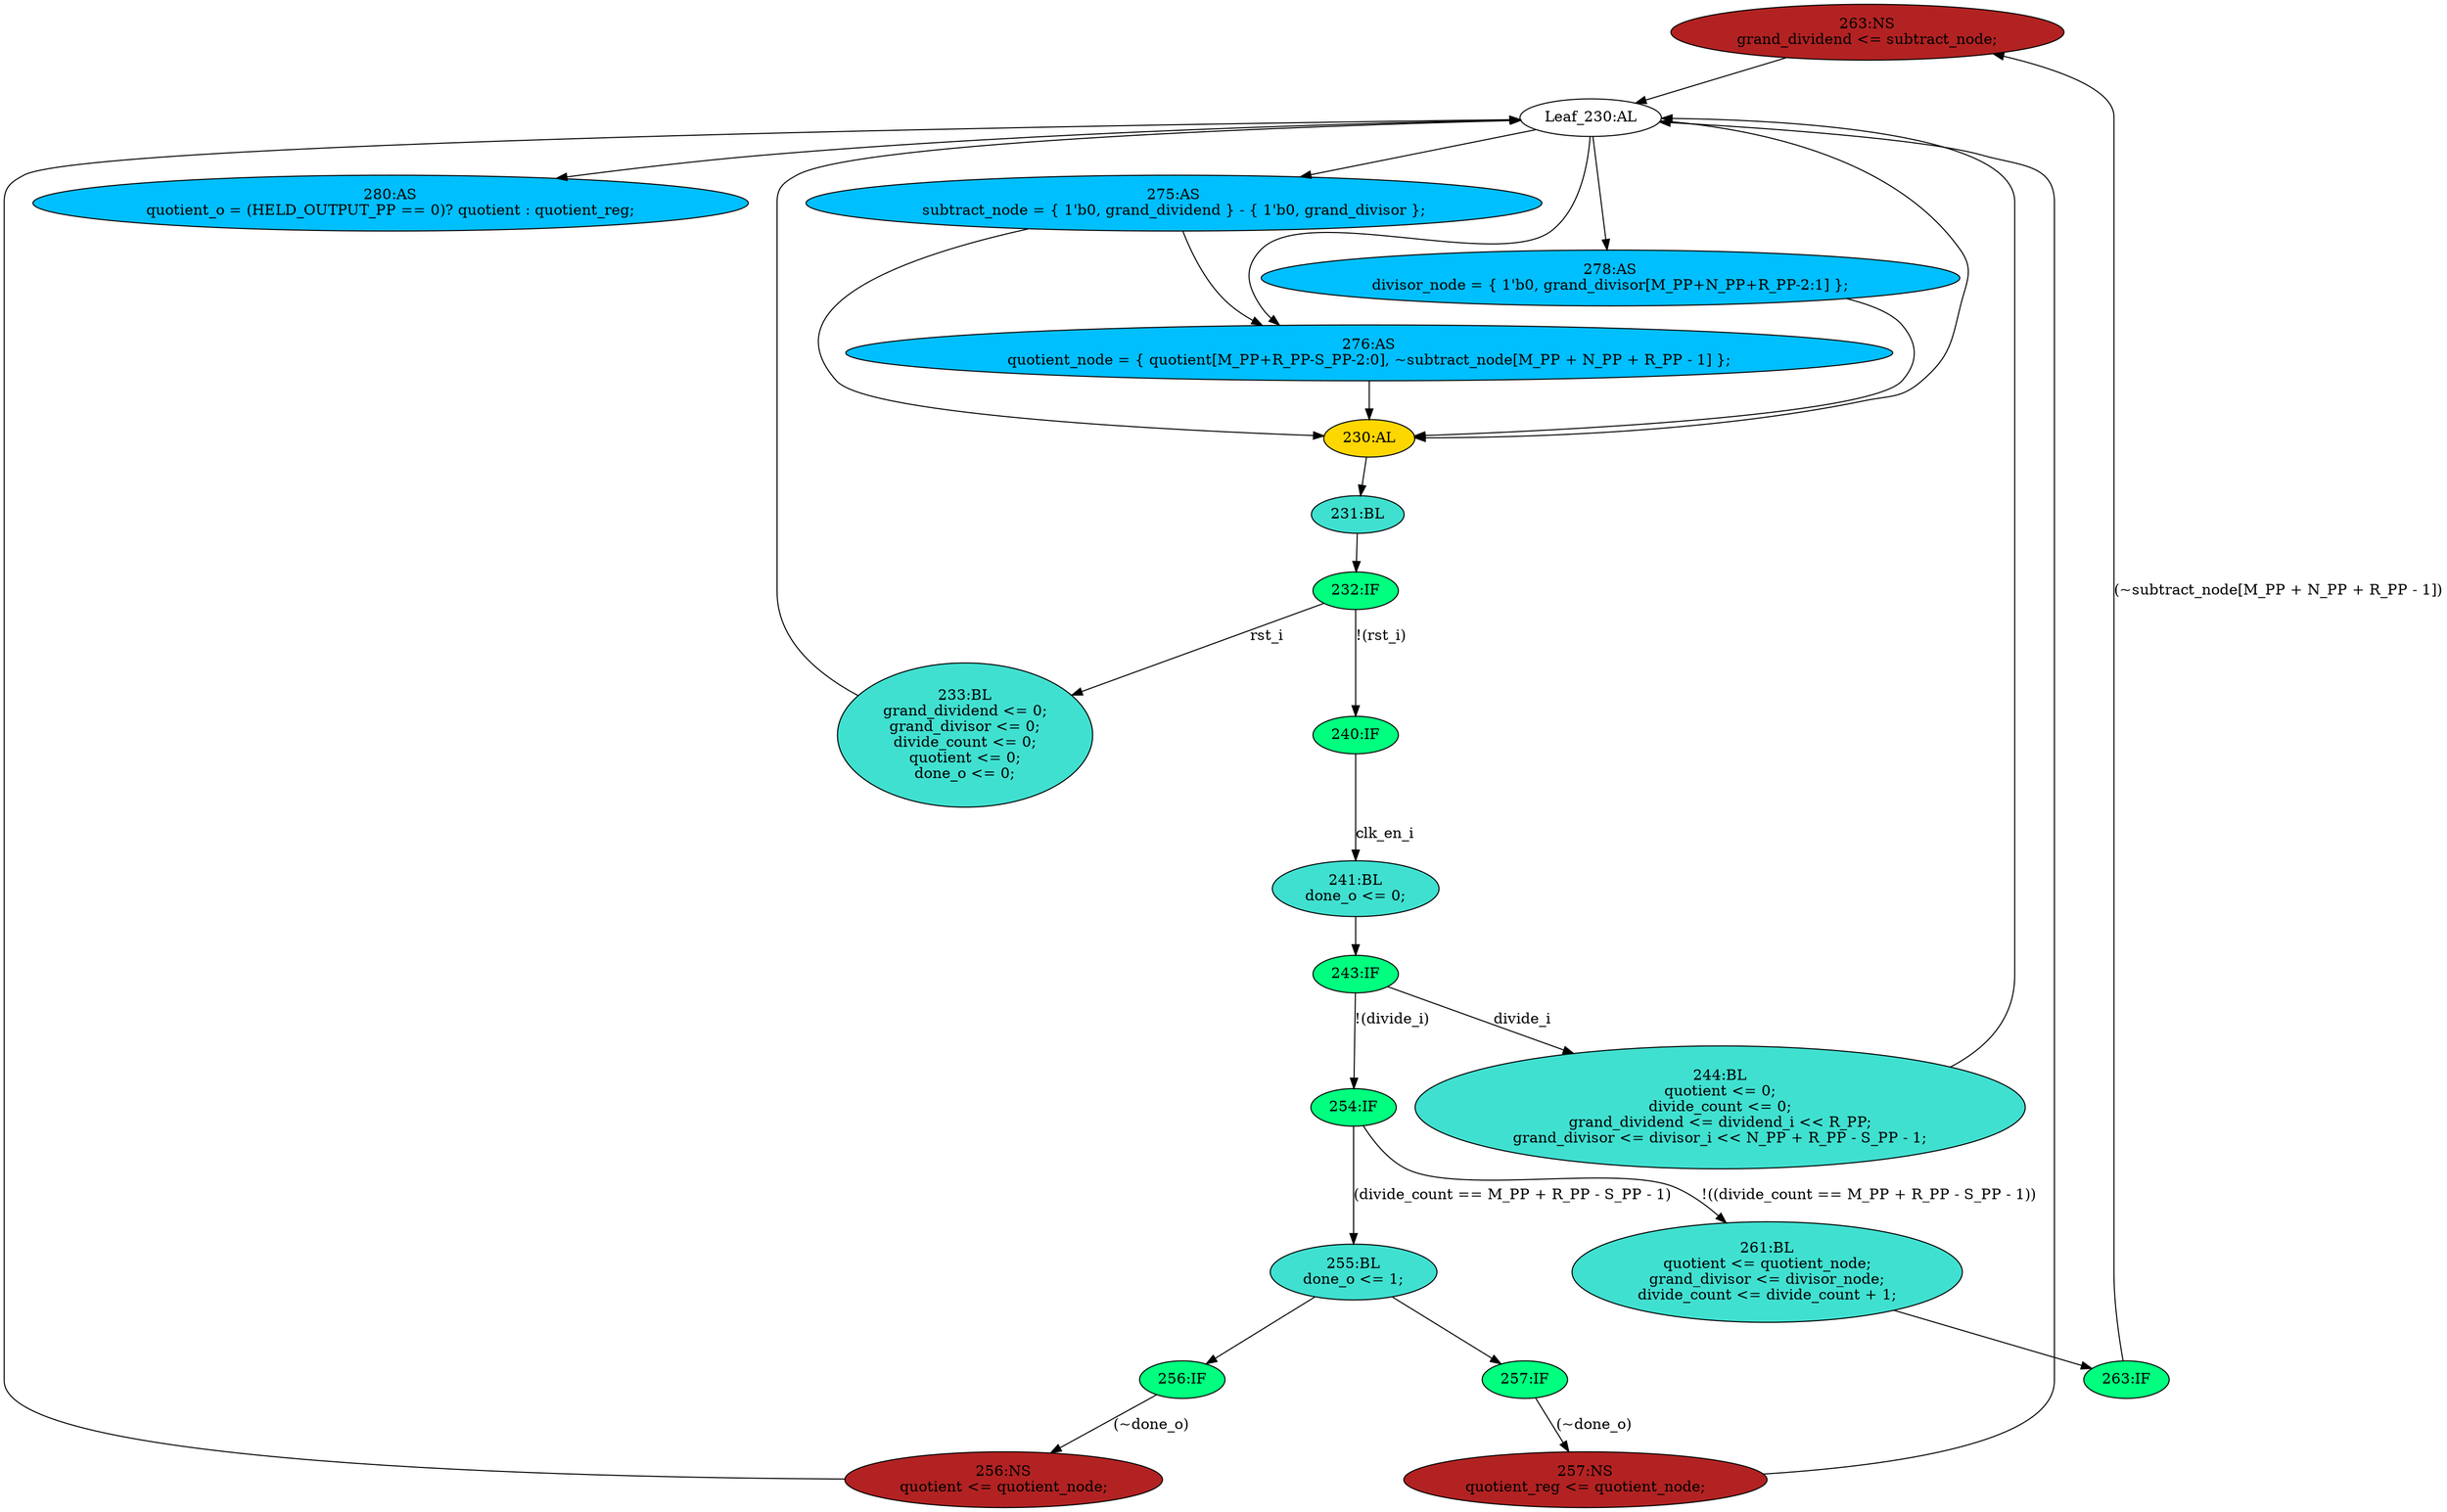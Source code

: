 strict digraph "compose( ,  )" {
	node [label="\N"];
	"263:NS"	 [ast="<pyverilog.vparser.ast.NonblockingSubstitution object at 0x7f79be32abd0>",
		fillcolor=firebrick,
		label="263:NS
grand_dividend <= subtract_node;",
		statements="[<pyverilog.vparser.ast.NonblockingSubstitution object at 0x7f79be32abd0>]",
		style=filled,
		typ=NonblockingSubstitution];
	"Leaf_230:AL"	 [def_var="['done_o', 'divide_count', 'quotient_reg', 'grand_divisor', 'grand_dividend', 'quotient']",
		label="Leaf_230:AL"];
	"263:NS" -> "Leaf_230:AL"	 [cond="[]",
		lineno=None];
	"230:AL"	 [ast="<pyverilog.vparser.ast.Always object at 0x7f79bdf5f790>",
		clk_sens=True,
		fillcolor=gold,
		label="230:AL",
		sens="['clk_i']",
		statements="[]",
		style=filled,
		typ=Always,
		use_var="['divide_i', 'done_o', 'divisor_node', 'rst_i', 'dividend_i', 'divisor_i', 'S_PP', 'divide_count', 'clk_en_i', 'quotient_node', '\
R_PP', 'subtract_node', 'N_PP', 'M_PP']"];
	"Leaf_230:AL" -> "230:AL";
	"276:AS"	 [ast="<pyverilog.vparser.ast.Assign object at 0x7f79be32f950>",
		def_var="['quotient_node']",
		fillcolor=deepskyblue,
		label="276:AS
quotient_node = { quotient[M_PP+R_PP-S_PP-2:0], ~subtract_node[M_PP + N_PP + R_PP - 1] };",
		statements="[]",
		style=filled,
		typ=Assign,
		use_var="['quotient', 'subtract_node', 'N_PP', 'R_PP']"];
	"Leaf_230:AL" -> "276:AS";
	"278:AS"	 [ast="<pyverilog.vparser.ast.Assign object at 0x7f79be32fc50>",
		def_var="['divisor_node']",
		fillcolor=deepskyblue,
		label="278:AS
divisor_node = { 1'b0, grand_divisor[M_PP+N_PP+R_PP-2:1] };",
		statements="[]",
		style=filled,
		typ=Assign,
		use_var="['grand_divisor', 'N_PP']"];
	"Leaf_230:AL" -> "278:AS";
	"280:AS"	 [ast="<pyverilog.vparser.ast.Assign object at 0x7f79be335050>",
		def_var="['quotient_o']",
		fillcolor=deepskyblue,
		label="280:AS
quotient_o = (HELD_OUTPUT_PP == 0)? quotient : quotient_reg;",
		statements="[]",
		style=filled,
		typ=Assign,
		use_var="['quotient', 'quotient_reg']"];
	"Leaf_230:AL" -> "280:AS";
	"275:AS"	 [ast="<pyverilog.vparser.ast.Assign object at 0x7f79be32f210>",
		def_var="['subtract_node']",
		fillcolor=deepskyblue,
		label="275:AS
subtract_node = { 1'b0, grand_dividend } - { 1'b0, grand_divisor };",
		statements="[]",
		style=filled,
		typ=Assign,
		use_var="['grand_dividend', 'grand_divisor']"];
	"Leaf_230:AL" -> "275:AS";
	"231:BL"	 [ast="<pyverilog.vparser.ast.Block object at 0x7f79bdf5f810>",
		fillcolor=turquoise,
		label="231:BL",
		statements="[]",
		style=filled,
		typ=Block];
	"230:AL" -> "231:BL"	 [cond="[]",
		lineno=None];
	"257:NS"	 [ast="<pyverilog.vparser.ast.NonblockingSubstitution object at 0x7f79be32a550>",
		fillcolor=firebrick,
		label="257:NS
quotient_reg <= quotient_node;",
		statements="[<pyverilog.vparser.ast.NonblockingSubstitution object at 0x7f79be32a550>]",
		style=filled,
		typ=NonblockingSubstitution];
	"257:NS" -> "Leaf_230:AL"	 [cond="[]",
		lineno=None];
	"240:IF"	 [ast="<pyverilog.vparser.ast.IfStatement object at 0x7f79be338110>",
		fillcolor=springgreen,
		label="240:IF",
		statements="[]",
		style=filled,
		typ=IfStatement];
	"241:BL"	 [ast="<pyverilog.vparser.ast.Block object at 0x7f79be3382d0>",
		fillcolor=turquoise,
		label="241:BL
done_o <= 0;",
		statements="[<pyverilog.vparser.ast.NonblockingSubstitution object at 0x7f79be338250>]",
		style=filled,
		typ=Block];
	"240:IF" -> "241:BL"	 [cond="['clk_en_i']",
		label=clk_en_i,
		lineno=240];
	"256:IF"	 [ast="<pyverilog.vparser.ast.IfStatement object at 0x7f79be32a190>",
		fillcolor=springgreen,
		label="256:IF",
		statements="[]",
		style=filled,
		typ=IfStatement];
	"256:NS"	 [ast="<pyverilog.vparser.ast.NonblockingSubstitution object at 0x7f79be32a2d0>",
		fillcolor=firebrick,
		label="256:NS
quotient <= quotient_node;",
		statements="[<pyverilog.vparser.ast.NonblockingSubstitution object at 0x7f79be32a2d0>]",
		style=filled,
		typ=NonblockingSubstitution];
	"256:IF" -> "256:NS"	 [cond="['done_o']",
		label="(~done_o)",
		lineno=256];
	"244:BL"	 [ast="<pyverilog.vparser.ast.Block object at 0x7f79be338850>",
		fillcolor=turquoise,
		label="244:BL
quotient <= 0;
divide_count <= 0;
grand_dividend <= dividend_i << R_PP;
grand_divisor <= divisor_i << N_PP + R_PP - S_PP \
- 1;",
		statements="[<pyverilog.vparser.ast.NonblockingSubstitution object at 0x7f79be3384d0>, <pyverilog.vparser.ast.NonblockingSubstitution object \
at 0x7f79be338690>, <pyverilog.vparser.ast.NonblockingSubstitution object at 0x7f79be338890>, <pyverilog.vparser.ast.NonblockingSubstitution \
object at 0x7f79be338c50>]",
		style=filled,
		typ=Block];
	"244:BL" -> "Leaf_230:AL"	 [cond="[]",
		lineno=None];
	"257:IF"	 [ast="<pyverilog.vparser.ast.IfStatement object at 0x7f79be32a410>",
		fillcolor=springgreen,
		label="257:IF",
		statements="[]",
		style=filled,
		typ=IfStatement];
	"257:IF" -> "257:NS"	 [cond="['done_o']",
		label="(~done_o)",
		lineno=257];
	"276:AS" -> "230:AL";
	"263:IF"	 [ast="<pyverilog.vparser.ast.IfStatement object at 0x7f79be32aa90>",
		fillcolor=springgreen,
		label="263:IF",
		statements="[]",
		style=filled,
		typ=IfStatement];
	"263:IF" -> "263:NS"	 [cond="['subtract_node', 'M_PP', 'N_PP', 'R_PP']",
		label="(~subtract_node[M_PP + N_PP + R_PP - 1])",
		lineno=263];
	"261:BL"	 [ast="<pyverilog.vparser.ast.Block object at 0x7f79be32ae50>",
		fillcolor=turquoise,
		label="261:BL
quotient <= quotient_node;
grand_divisor <= divisor_node;
divide_count <= divide_count + 1;",
		statements="[<pyverilog.vparser.ast.NonblockingSubstitution object at 0x7f79be32acd0>, <pyverilog.vparser.ast.NonblockingSubstitution object \
at 0x7f79be32ae90>, <pyverilog.vparser.ast.NonblockingSubstitution object at 0x7f79be32f110>]",
		style=filled,
		typ=Block];
	"261:BL" -> "263:IF"	 [cond="[]",
		lineno=None];
	"243:IF"	 [ast="<pyverilog.vparser.ast.IfStatement object at 0x7f79be338b50>",
		fillcolor=springgreen,
		label="243:IF",
		statements="[]",
		style=filled,
		typ=IfStatement];
	"243:IF" -> "244:BL"	 [cond="['divide_i']",
		label=divide_i,
		lineno=243];
	"254:IF"	 [ast="<pyverilog.vparser.ast.IfStatement object at 0x7f79be32a690>",
		fillcolor=springgreen,
		label="254:IF",
		statements="[]",
		style=filled,
		typ=IfStatement];
	"243:IF" -> "254:IF"	 [cond="['divide_i']",
		label="!(divide_i)",
		lineno=243];
	"278:AS" -> "230:AL";
	"256:NS" -> "Leaf_230:AL"	 [cond="[]",
		lineno=None];
	"232:IF"	 [ast="<pyverilog.vparser.ast.IfStatement object at 0x7f79bdf5ffd0>",
		fillcolor=springgreen,
		label="232:IF",
		statements="[]",
		style=filled,
		typ=IfStatement];
	"232:IF" -> "240:IF"	 [cond="['rst_i']",
		label="!(rst_i)",
		lineno=232];
	"233:BL"	 [ast="<pyverilog.vparser.ast.Block object at 0x7f79bdf5fdd0>",
		fillcolor=turquoise,
		label="233:BL
grand_dividend <= 0;
grand_divisor <= 0;
divide_count <= 0;
quotient <= 0;
done_o <= 0;",
		statements="[<pyverilog.vparser.ast.NonblockingSubstitution object at 0x7f79bdf5f9d0>, <pyverilog.vparser.ast.NonblockingSubstitution object \
at 0x7f79bdf5fb50>, <pyverilog.vparser.ast.NonblockingSubstitution object at 0x7f79bdf5fcd0>, <pyverilog.vparser.ast.NonblockingSubstitution \
object at 0x7f79bdf5fe10>, <pyverilog.vparser.ast.NonblockingSubstitution object at 0x7f79bdf5ff50>]",
		style=filled,
		typ=Block];
	"232:IF" -> "233:BL"	 [cond="['rst_i']",
		label=rst_i,
		lineno=232];
	"231:BL" -> "232:IF"	 [cond="[]",
		lineno=None];
	"233:BL" -> "Leaf_230:AL"	 [cond="[]",
		lineno=None];
	"275:AS" -> "230:AL";
	"275:AS" -> "276:AS";
	"255:BL"	 [ast="<pyverilog.vparser.ast.Block object at 0x7f79be32a050>",
		fillcolor=turquoise,
		label="255:BL
done_o <= 1;",
		statements="[<pyverilog.vparser.ast.NonblockingSubstitution object at 0x7f79be32a610>]",
		style=filled,
		typ=Block];
	"255:BL" -> "256:IF"	 [cond="[]",
		lineno=None];
	"255:BL" -> "257:IF"	 [cond="[]",
		lineno=None];
	"241:BL" -> "243:IF"	 [cond="[]",
		lineno=None];
	"254:IF" -> "261:BL"	 [cond="['divide_count', 'M_PP', 'R_PP', 'S_PP']",
		label="!((divide_count == M_PP + R_PP - S_PP - 1))",
		lineno=254];
	"254:IF" -> "255:BL"	 [cond="['divide_count', 'M_PP', 'R_PP', 'S_PP']",
		label="(divide_count == M_PP + R_PP - S_PP - 1)",
		lineno=254];
}
